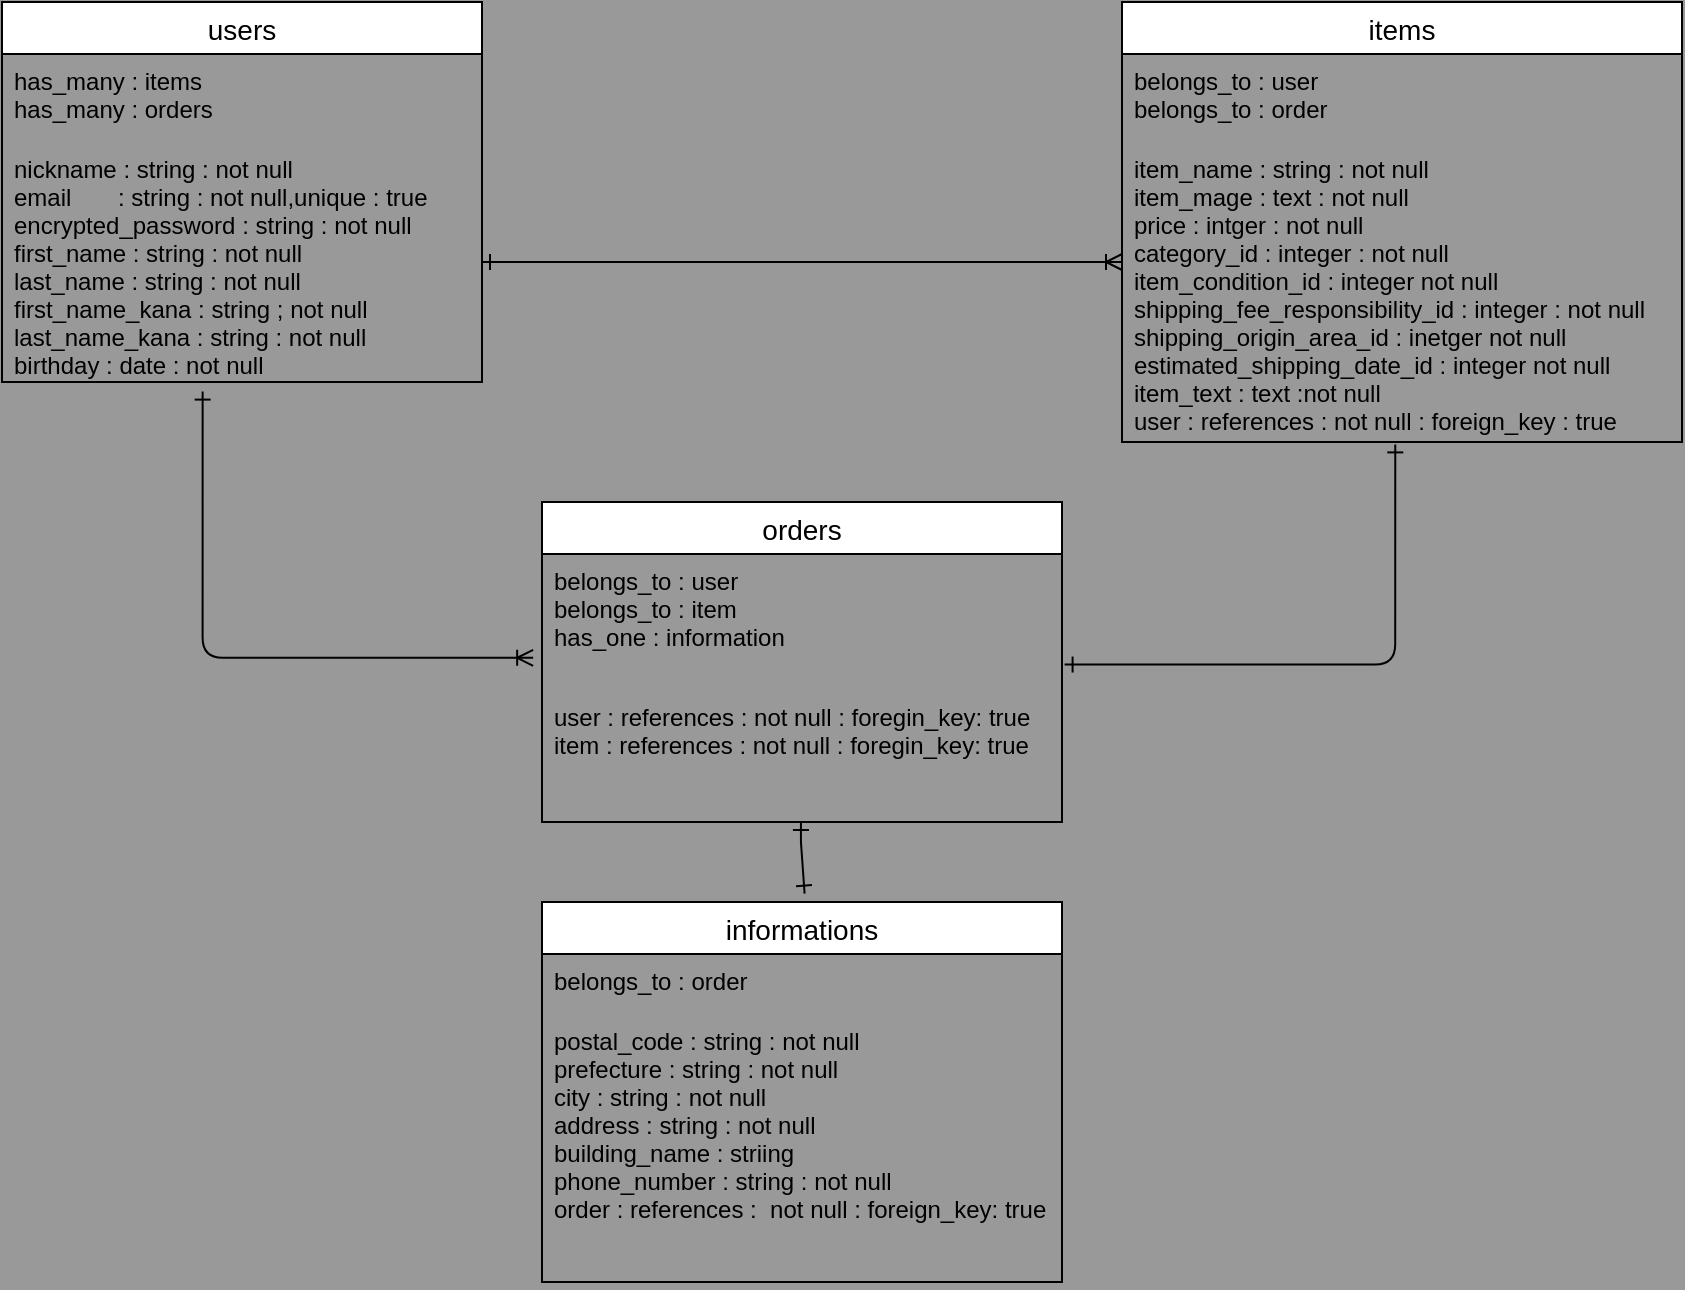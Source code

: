 <mxfile>
    <diagram id="CkgioDQbb29iAAsbqndI" name="ページ1">
        <mxGraphModel dx="1060" dy="601" grid="1" gridSize="10" guides="1" tooltips="1" connect="0" arrows="1" fold="1" page="1" pageScale="1" pageWidth="827" pageHeight="1169" background="#999999" math="0" shadow="0">
            <root>
                <mxCell id="0"/>
                <mxCell id="1" parent="0"/>
                <mxCell id="9" value="" style="edgeStyle=entityRelationEdgeStyle;fontSize=12;html=1;endArrow=ERoneToMany;startArrow=ERone;exitX=1;exitY=0.5;exitDx=0;exitDy=0;rounded=0;startFill=0;" parent="1" edge="1">
                    <mxGeometry width="100" height="100" relative="1" as="geometry">
                        <mxPoint x="280" y="160" as="sourcePoint"/>
                        <mxPoint x="600" y="160" as="targetPoint"/>
                    </mxGeometry>
                </mxCell>
                <mxCell id="18" value="" style="endArrow=ERone;html=1;rounded=0;targetPerimeterSpacing=6;entryX=0.505;entryY=-0.022;entryDx=0;entryDy=0;startArrow=ERone;startFill=0;endFill=0;entryPerimeter=0;" parent="1" edge="1" target="64">
                    <mxGeometry relative="1" as="geometry">
                        <mxPoint x="439.47" y="440" as="sourcePoint"/>
                        <mxPoint x="439.47" y="470" as="targetPoint"/>
                        <Array as="points">
                            <mxPoint x="439.47" y="440"/>
                            <mxPoint x="439.47" y="450"/>
                        </Array>
                    </mxGeometry>
                </mxCell>
                <mxCell id="44" value="orders" style="swimlane;fontStyle=0;childLayout=stackLayout;horizontal=1;startSize=26;horizontalStack=0;resizeParent=1;resizeParentMax=0;resizeLast=0;collapsible=1;marginBottom=0;align=center;fontSize=14;" parent="1" vertex="1">
                    <mxGeometry x="310" y="280" width="260" height="160" as="geometry"/>
                </mxCell>
                <mxCell id="45" value="belongs_to : user&#10;belongs_to : item&#10;has_one : information" style="text;strokeColor=none;fillColor=none;spacingLeft=4;spacingRight=4;overflow=hidden;rotatable=0;points=[[0,0.5],[1,0.5]];portConstraint=eastwest;fontSize=12;" parent="44" vertex="1">
                    <mxGeometry y="26" width="260" height="54" as="geometry"/>
                </mxCell>
                <mxCell id="46" value="&#10;user : references : not null : foregin_key: true&#10;item : references : not null : foregin_key: true" style="text;strokeColor=none;fillColor=none;spacingLeft=4;spacingRight=4;overflow=hidden;rotatable=0;points=[[0,0.5],[1,0.5]];portConstraint=eastwest;fontSize=12;" parent="44" vertex="1">
                    <mxGeometry y="80" width="260" height="80" as="geometry"/>
                </mxCell>
                <mxCell id="50" value="users" style="swimlane;fontStyle=0;childLayout=stackLayout;horizontal=1;startSize=26;horizontalStack=0;resizeParent=1;resizeParentMax=0;resizeLast=0;collapsible=1;marginBottom=0;align=center;fontSize=14;" vertex="1" parent="1">
                    <mxGeometry x="40" y="30" width="240" height="190" as="geometry"/>
                </mxCell>
                <mxCell id="51" value="has_many : items&#10;has_many : orders" style="text;strokeColor=none;fillColor=none;spacingLeft=4;spacingRight=4;overflow=hidden;rotatable=0;points=[[0,0.5],[1,0.5]];portConstraint=eastwest;fontSize=12;" vertex="1" parent="50">
                    <mxGeometry y="26" width="240" height="44" as="geometry"/>
                </mxCell>
                <mxCell id="52" value="nickname : string : not null&#10;email       : string : not null,unique : true&#10;encrypted_password : string : not null&#10;first_name : string : not null&#10;last_name : string : not null&#10;first_name_kana : string ; not null&#10;last_name_kana : string : not null&#10;birthday : date : not null" style="text;strokeColor=none;fillColor=none;spacingLeft=4;spacingRight=4;overflow=hidden;rotatable=0;points=[[0,0.5],[1,0.5]];portConstraint=eastwest;fontSize=12;" vertex="1" parent="50">
                    <mxGeometry y="70" width="240" height="120" as="geometry"/>
                </mxCell>
                <mxCell id="54" value="items" style="swimlane;fontStyle=0;childLayout=stackLayout;horizontal=1;startSize=26;horizontalStack=0;resizeParent=1;resizeParentMax=0;resizeLast=0;collapsible=1;marginBottom=0;align=center;fontSize=14;" vertex="1" parent="1">
                    <mxGeometry x="600" y="30" width="280" height="220" as="geometry"/>
                </mxCell>
                <mxCell id="55" value="belongs_to : user&#10;belongs_to : order" style="text;strokeColor=none;fillColor=none;spacingLeft=4;spacingRight=4;overflow=hidden;rotatable=0;points=[[0,0.5],[1,0.5]];portConstraint=eastwest;fontSize=12;" vertex="1" parent="54">
                    <mxGeometry y="26" width="280" height="44" as="geometry"/>
                </mxCell>
                <mxCell id="56" value="item_name : string : not null&#10;item_mage : text : not null&#10;price : intger : not null&#10;category_id : integer : not null&#10;item_condition_id : integer not null&#10;shipping_fee_responsibility_id : integer : not null&#10;shipping_origin_area_id : inetger not null&#10;estimated_shipping_date_id : integer not null&#10;item_text : text :not null&#10;user : references : not null : foreign_key : true" style="text;strokeColor=none;fillColor=none;spacingLeft=4;spacingRight=4;overflow=hidden;rotatable=0;points=[[0,0.5],[1,0.5]];portConstraint=eastwest;fontSize=12;" vertex="1" parent="54">
                    <mxGeometry y="70" width="280" height="150" as="geometry"/>
                </mxCell>
                <mxCell id="61" value="" style="edgeStyle=orthogonalEdgeStyle;fontSize=12;html=1;endArrow=ERoneToMany;exitX=0.418;exitY=1.04;exitDx=0;exitDy=0;exitPerimeter=0;startArrow=ERone;startFill=0;entryX=-0.017;entryY=-0.026;entryDx=0;entryDy=0;entryPerimeter=0;" edge="1" parent="1" source="52" target="46">
                    <mxGeometry width="100" height="100" relative="1" as="geometry">
                        <mxPoint x="130" y="360" as="sourcePoint"/>
                        <mxPoint x="290" y="360" as="targetPoint"/>
                        <Array as="points">
                            <mxPoint x="140" y="358"/>
                        </Array>
                    </mxGeometry>
                </mxCell>
                <mxCell id="62" value="" style="edgeStyle=orthogonalEdgeStyle;fontSize=12;html=1;endArrow=ERone;entryX=0.488;entryY=1.008;entryDx=0;entryDy=0;entryPerimeter=0;endFill=0;startArrow=ERone;startFill=0;exitX=1.005;exitY=0.016;exitDx=0;exitDy=0;exitPerimeter=0;" edge="1" parent="1" source="46" target="56">
                    <mxGeometry width="100" height="100" relative="1" as="geometry">
                        <mxPoint x="600" y="360" as="sourcePoint"/>
                        <mxPoint x="650" y="260" as="targetPoint"/>
                        <Array as="points">
                            <mxPoint x="737" y="361"/>
                        </Array>
                    </mxGeometry>
                </mxCell>
                <mxCell id="64" value="informations" style="swimlane;fontStyle=0;childLayout=stackLayout;horizontal=1;startSize=26;horizontalStack=0;resizeParent=1;resizeParentMax=0;resizeLast=0;collapsible=1;marginBottom=0;align=center;fontSize=14;" vertex="1" parent="1">
                    <mxGeometry x="310" y="480" width="260" height="190" as="geometry"/>
                </mxCell>
                <mxCell id="65" value="belongs_to : order" style="text;strokeColor=none;fillColor=none;spacingLeft=4;spacingRight=4;overflow=hidden;rotatable=0;points=[[0,0.5],[1,0.5]];portConstraint=eastwest;fontSize=12;" vertex="1" parent="64">
                    <mxGeometry y="26" width="260" height="30" as="geometry"/>
                </mxCell>
                <mxCell id="66" value="postal_code : string : not null&#10;prefecture : string : not null&#10;city : string : not null&#10;address : string : not null&#10;building_name : striing&#10;phone_number : string : not null&#10;order : references :  not null : foreign_key: true" style="text;strokeColor=none;fillColor=none;spacingLeft=4;spacingRight=4;overflow=hidden;rotatable=0;points=[[0,0.5],[1,0.5]];portConstraint=eastwest;fontSize=12;" vertex="1" parent="64">
                    <mxGeometry y="56" width="260" height="134" as="geometry"/>
                </mxCell>
            </root>
        </mxGraphModel>
    </diagram>
</mxfile>